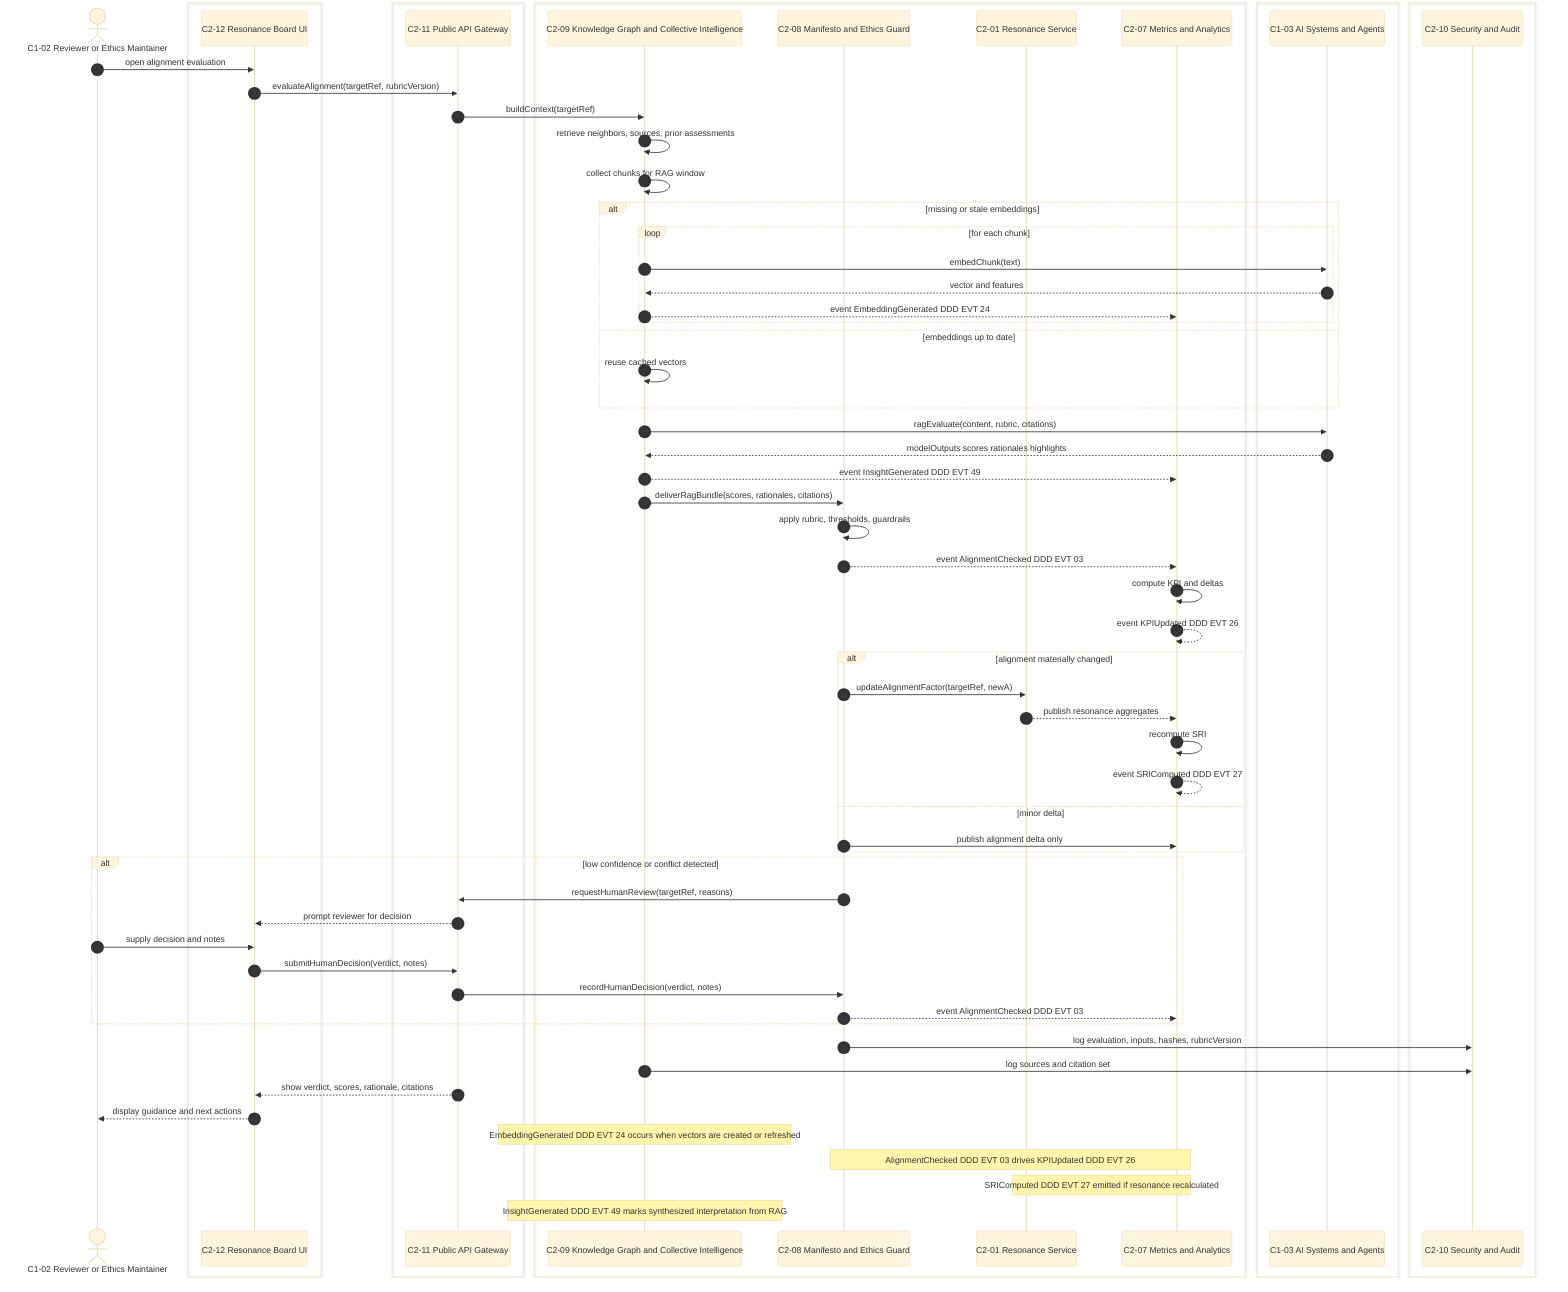 %%{init: {'theme':'base','themeVariables':{ 'sequenceNumberColor':'#334155'}}}%%

sequenceDiagram
autonumber

actor R as C1-02 Reviewer or Ethics Maintainer

box #8b5cf6 UI
  participant UI as C2-12 Resonance Board UI
end

box #fde68a Control or API
  participant API as C2-11 Public API Gateway
end

box #ff8b00 Core Services
  participant KG as C2-09 Knowledge Graph and Collective Intelligence
  participant ETH as C2-08 Manifesto and Ethics Guard
  participant RS as C2-01 Resonance Service
  participant MET as C2-07 Metrics and Analytics
end

box #e5e7eb External
  participant AI as C1-03 AI Systems and Agents
end

box #e5e7eb Security
  participant SEC as C2-10 Security and Audit
end

%% -------- Start evaluation with RAG context --------
R ->> UI: open alignment evaluation
UI ->> API: evaluateAlignment(targetRef, rubricVersion)
API ->> KG: buildContext(targetRef)
KG ->> KG: retrieve neighbors, sources, prior assessments
KG ->> KG: collect chunks for RAG window

%% -------- Vectorization (if needed) --------
alt missing or stale embeddings
  loop for each chunk
    KG ->> AI: embedChunk(text)
    AI -->> KG: vector and features
    KG -->> MET: event EmbeddingGenerated DDD EVT 24
  end
else embeddings up to date
  KG ->> KG: reuse cached vectors
end

%% -------- RAG assembly and model call --------
KG ->> AI: ragEvaluate(content, rubric, citations)
AI -->> KG: modelOutputs scores rationales highlights
KG -->> MET: event InsightGenerated DDD EVT 49
KG ->> ETH: deliverRagBundle(scores, rationales, citations)

%% -------- Ethics verdict and metrics --------
ETH ->> ETH: apply rubric, thresholds, guardrails
ETH -->> MET: event AlignmentChecked DDD EVT 03
MET ->> MET: compute KPI and deltas
MET -->> MET: event KPIUpdated DDD EVT 26

%% -------- Optional resonance refresh --------
alt alignment materially changed
  ETH ->> RS: updateAlignmentFactor(targetRef, newA)
  RS -->> MET: publish resonance aggregates
  MET ->> MET: recompute SRI
  MET -->> MET: event SRIComputed DDD EVT 27
else minor delta
  ETH ->> MET: publish alignment delta only
end

%% -------- Human-in-the-loop (confidence gating) --------
alt low confidence or conflict detected
  ETH ->> API: requestHumanReview(targetRef, reasons)
  API -->> UI: prompt reviewer for decision
  R ->> UI: supply decision and notes
  UI ->> API: submitHumanDecision(verdict, notes)
  API ->> ETH: recordHumanDecision(verdict, notes)
  ETH -->> MET: event AlignmentChecked DDD EVT 03
end

%% -------- Audit trail --------
ETH ->> SEC: log evaluation, inputs, hashes, rubricVersion
KG ->> SEC: log sources and citation set

%% -------- Completion --------
API -->> UI: show verdict, scores, rationale, citations
UI -->> R: display guidance and next actions

%% Notes
Note over KG: EmbeddingGenerated DDD EVT 24 occurs when vectors are created or refreshed
Note over ETH,MET: AlignmentChecked DDD EVT 03 drives KPIUpdated DDD EVT 26
Note over RS,MET: SRIComputed DDD EVT 27 emitted if resonance recalculated
Note over KG: InsightGenerated DDD EVT 49 marks synthesized interpretation from RAG